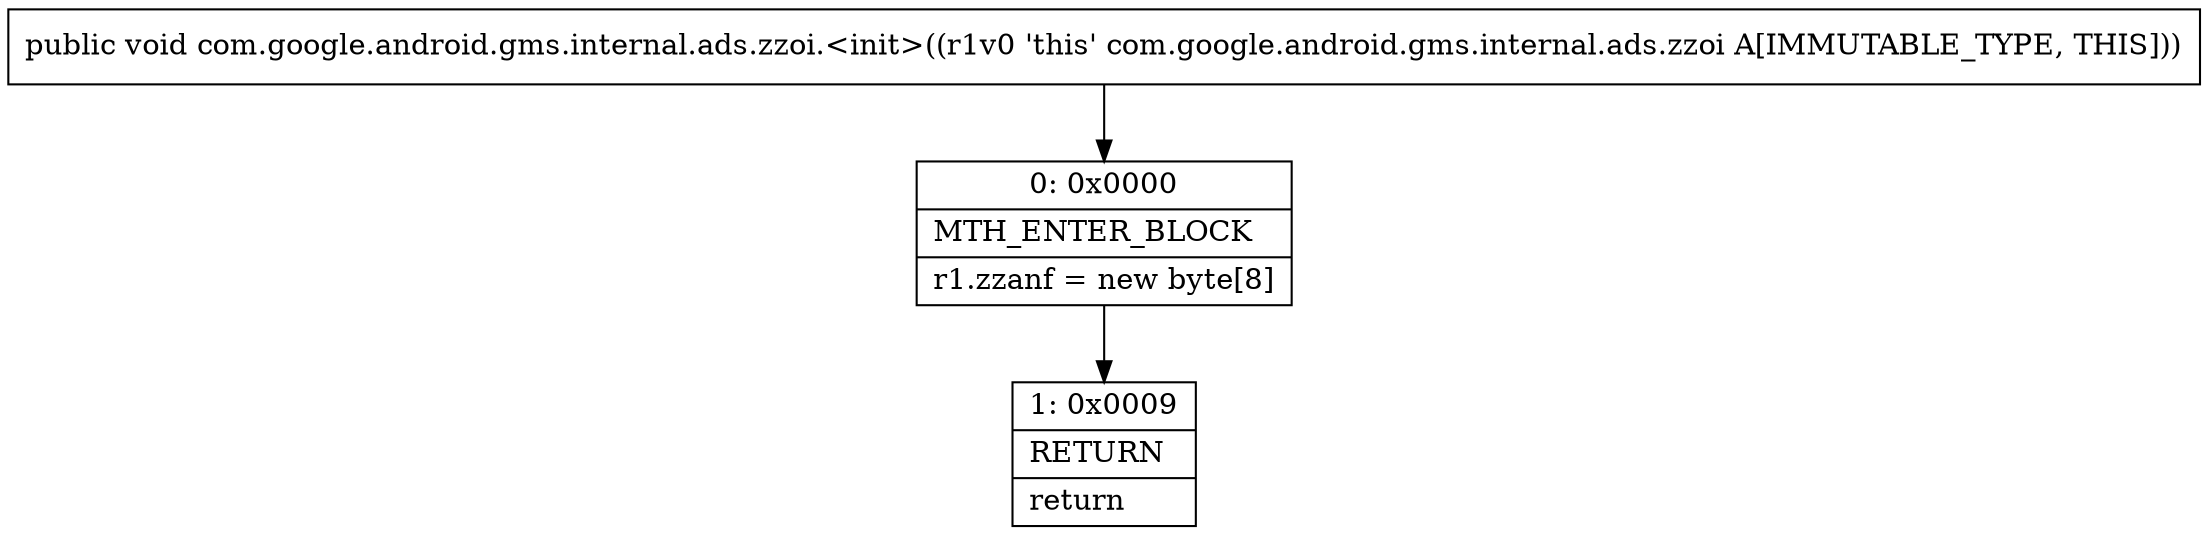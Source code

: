 digraph "CFG forcom.google.android.gms.internal.ads.zzoi.\<init\>()V" {
Node_0 [shape=record,label="{0\:\ 0x0000|MTH_ENTER_BLOCK\l|r1.zzanf = new byte[8]\l}"];
Node_1 [shape=record,label="{1\:\ 0x0009|RETURN\l|return\l}"];
MethodNode[shape=record,label="{public void com.google.android.gms.internal.ads.zzoi.\<init\>((r1v0 'this' com.google.android.gms.internal.ads.zzoi A[IMMUTABLE_TYPE, THIS])) }"];
MethodNode -> Node_0;
Node_0 -> Node_1;
}

